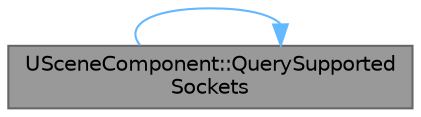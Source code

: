 digraph "USceneComponent::QuerySupportedSockets"
{
 // INTERACTIVE_SVG=YES
 // LATEX_PDF_SIZE
  bgcolor="transparent";
  edge [fontname=Helvetica,fontsize=10,labelfontname=Helvetica,labelfontsize=10];
  node [fontname=Helvetica,fontsize=10,shape=box,height=0.2,width=0.4];
  rankdir="LR";
  Node1 [id="Node000001",label="USceneComponent::QuerySupported\lSockets",height=0.2,width=0.4,color="gray40", fillcolor="grey60", style="filled", fontcolor="black",tooltip="Get a list of sockets this component contains."];
  Node1 -> Node1 [id="edge1_Node000001_Node000001",color="steelblue1",style="solid",tooltip=" "];
}
